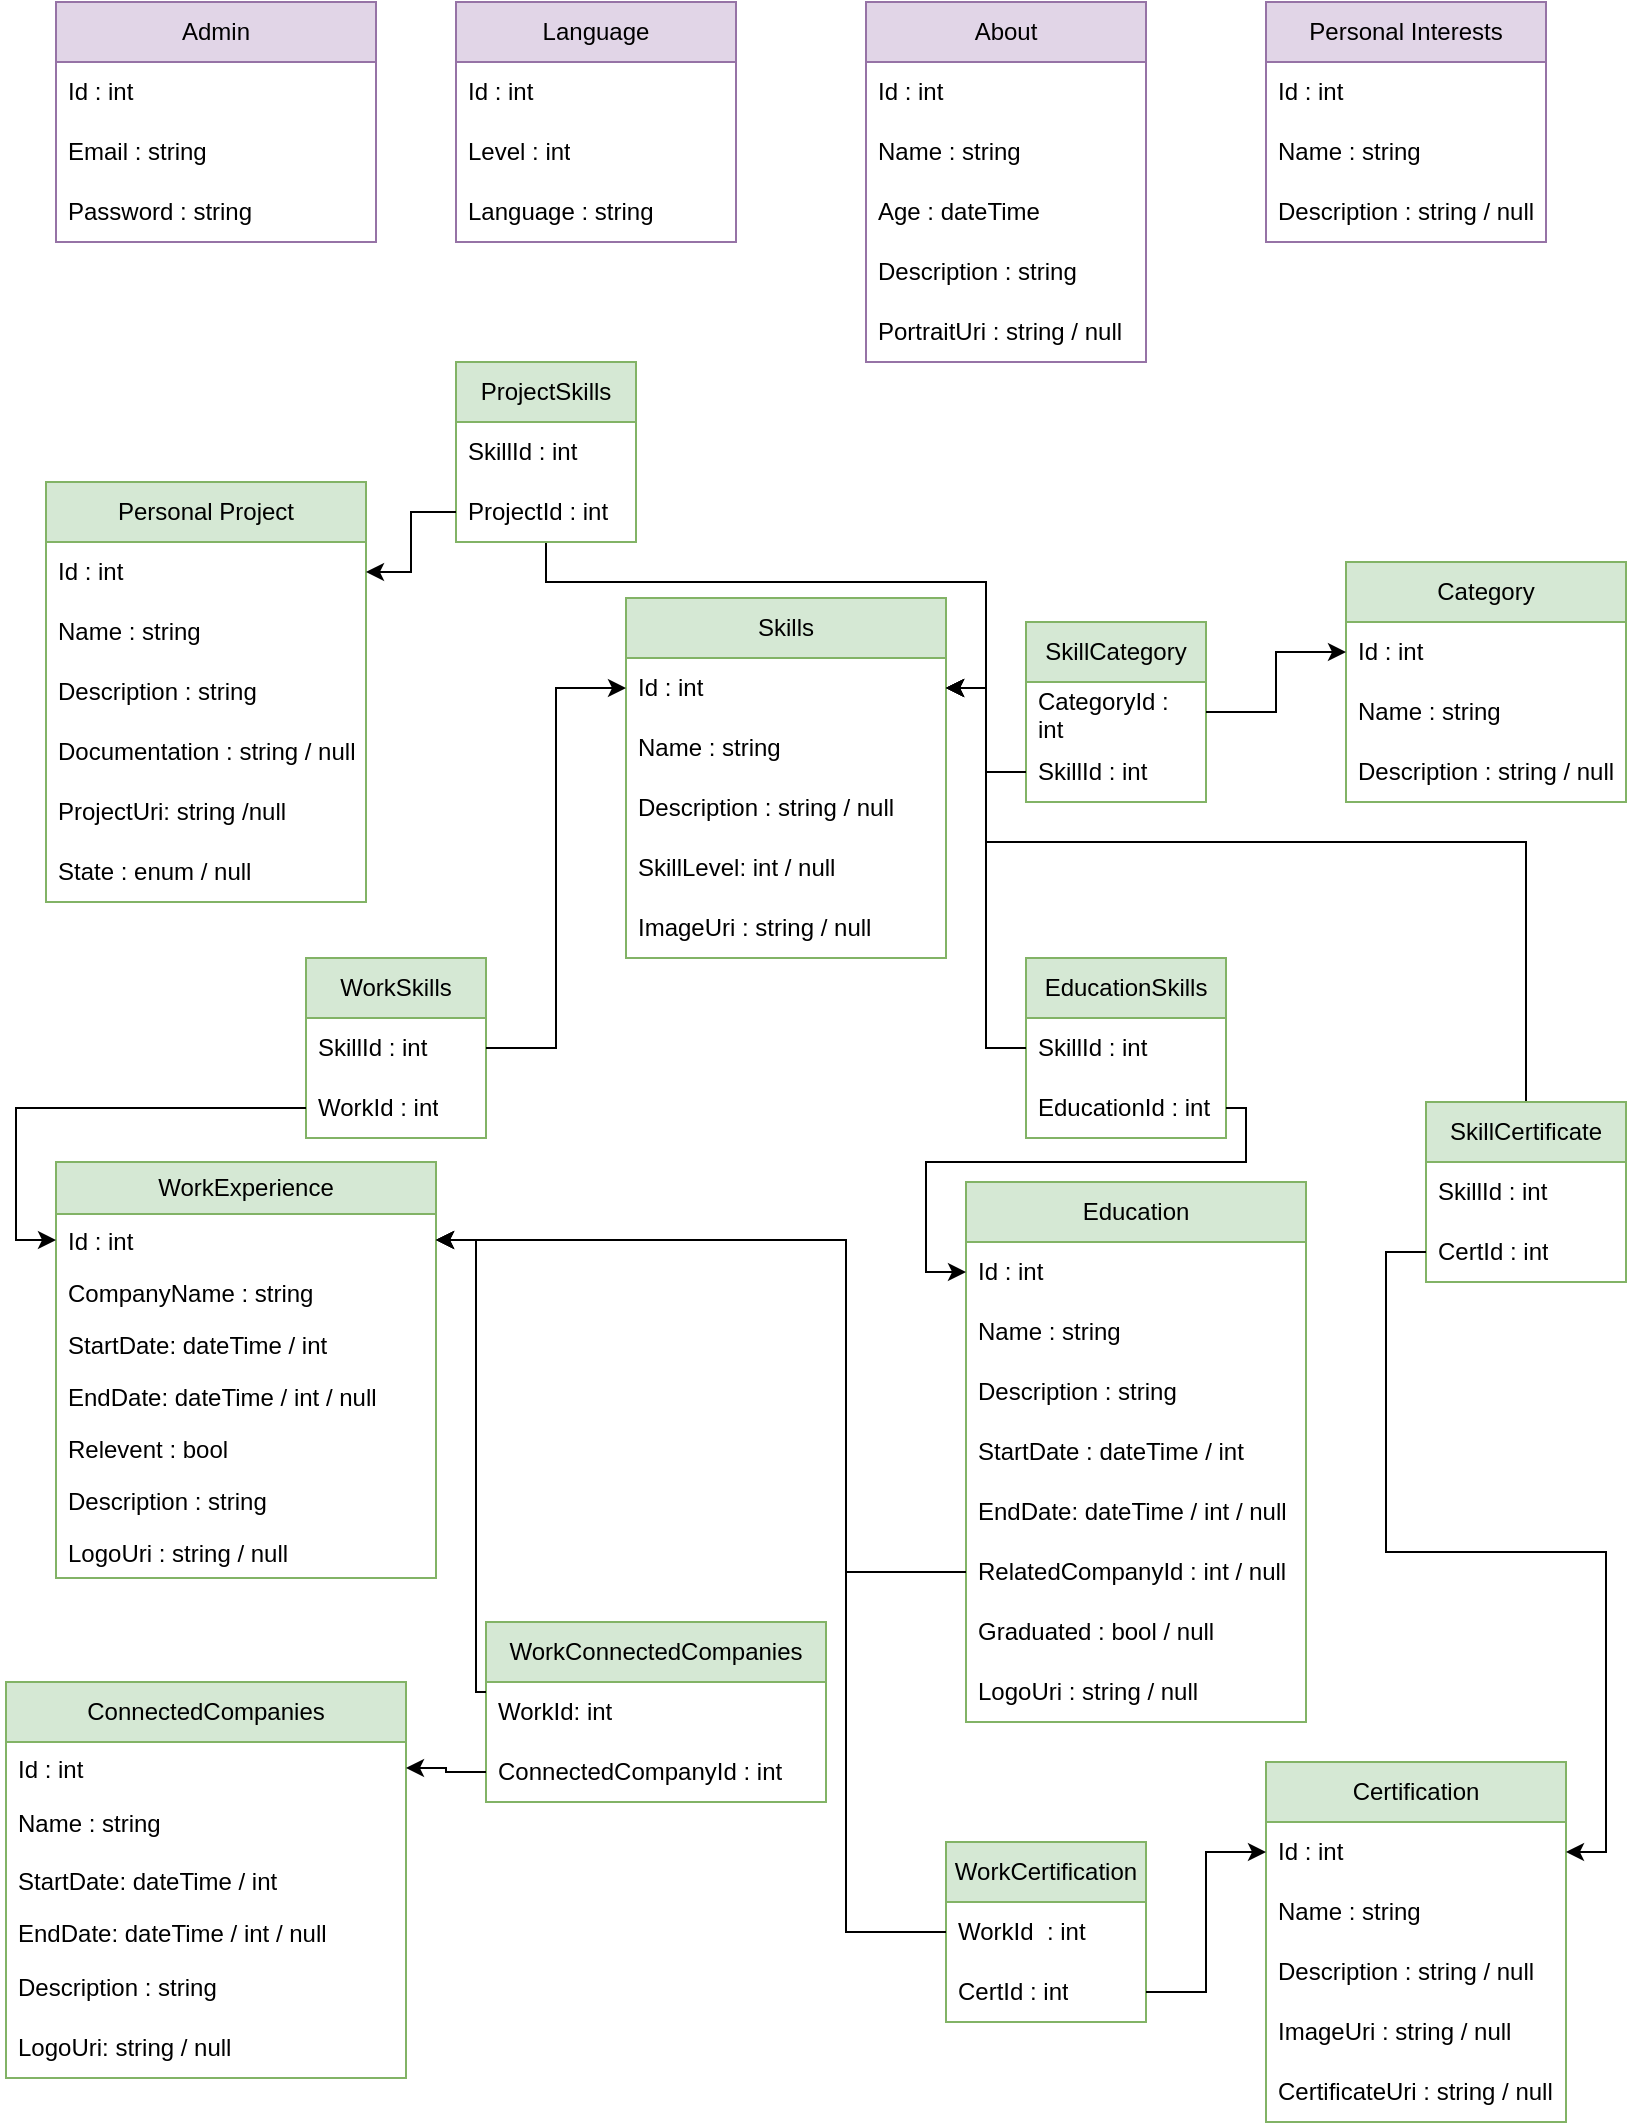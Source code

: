 <mxfile version="24.3.1" type="github">
  <diagram name="Page-1" id="9mkFSTUzznH25_XKm-JT">
    <mxGraphModel dx="2100" dy="1060" grid="1" gridSize="10" guides="1" tooltips="1" connect="1" arrows="1" fold="1" page="1" pageScale="1" pageWidth="850" pageHeight="1100" math="0" shadow="0">
      <root>
        <mxCell id="0" />
        <mxCell id="1" parent="0" />
        <mxCell id="yljysEGKnH6cfGcd8ltv-1" value="Admin" style="swimlane;fontStyle=0;childLayout=stackLayout;horizontal=1;startSize=30;horizontalStack=0;resizeParent=1;resizeParentMax=0;resizeLast=0;collapsible=1;marginBottom=0;whiteSpace=wrap;html=1;fillColor=#e1d5e7;strokeColor=#9673a6;" parent="1" vertex="1">
          <mxGeometry x="35" y="40" width="160" height="120" as="geometry" />
        </mxCell>
        <mxCell id="yljysEGKnH6cfGcd8ltv-2" value="Id : int" style="text;strokeColor=none;fillColor=none;align=left;verticalAlign=middle;spacingLeft=4;spacingRight=4;overflow=hidden;points=[[0,0.5],[1,0.5]];portConstraint=eastwest;rotatable=0;whiteSpace=wrap;html=1;" parent="yljysEGKnH6cfGcd8ltv-1" vertex="1">
          <mxGeometry y="30" width="160" height="30" as="geometry" />
        </mxCell>
        <mxCell id="yljysEGKnH6cfGcd8ltv-3" value="Email : string " style="text;strokeColor=none;fillColor=none;align=left;verticalAlign=middle;spacingLeft=4;spacingRight=4;overflow=hidden;points=[[0,0.5],[1,0.5]];portConstraint=eastwest;rotatable=0;whiteSpace=wrap;html=1;" parent="yljysEGKnH6cfGcd8ltv-1" vertex="1">
          <mxGeometry y="60" width="160" height="30" as="geometry" />
        </mxCell>
        <mxCell id="yljysEGKnH6cfGcd8ltv-4" value="Password : string" style="text;strokeColor=none;fillColor=none;align=left;verticalAlign=middle;spacingLeft=4;spacingRight=4;overflow=hidden;points=[[0,0.5],[1,0.5]];portConstraint=eastwest;rotatable=0;whiteSpace=wrap;html=1;" parent="yljysEGKnH6cfGcd8ltv-1" vertex="1">
          <mxGeometry y="90" width="160" height="30" as="geometry" />
        </mxCell>
        <mxCell id="yljysEGKnH6cfGcd8ltv-8" value="WorkExperience" style="swimlane;fontStyle=0;childLayout=stackLayout;horizontal=1;startSize=26;fillColor=#d5e8d4;horizontalStack=0;resizeParent=1;resizeParentMax=0;resizeLast=0;collapsible=1;marginBottom=0;whiteSpace=wrap;html=1;strokeColor=#82b366;" parent="1" vertex="1">
          <mxGeometry x="35" y="620" width="190" height="208" as="geometry" />
        </mxCell>
        <mxCell id="yljysEGKnH6cfGcd8ltv-9" value="Id : int" style="text;strokeColor=none;fillColor=none;align=left;verticalAlign=top;spacingLeft=4;spacingRight=4;overflow=hidden;rotatable=0;points=[[0,0.5],[1,0.5]];portConstraint=eastwest;whiteSpace=wrap;html=1;" parent="yljysEGKnH6cfGcd8ltv-8" vertex="1">
          <mxGeometry y="26" width="190" height="26" as="geometry" />
        </mxCell>
        <mxCell id="yljysEGKnH6cfGcd8ltv-10" value="CompanyName : string" style="text;strokeColor=none;fillColor=none;align=left;verticalAlign=top;spacingLeft=4;spacingRight=4;overflow=hidden;rotatable=0;points=[[0,0.5],[1,0.5]];portConstraint=eastwest;whiteSpace=wrap;html=1;" parent="yljysEGKnH6cfGcd8ltv-8" vertex="1">
          <mxGeometry y="52" width="190" height="26" as="geometry" />
        </mxCell>
        <mxCell id="yljysEGKnH6cfGcd8ltv-11" value="StartDate: dateTime / int" style="text;strokeColor=none;fillColor=none;align=left;verticalAlign=top;spacingLeft=4;spacingRight=4;overflow=hidden;rotatable=0;points=[[0,0.5],[1,0.5]];portConstraint=eastwest;whiteSpace=wrap;html=1;" parent="yljysEGKnH6cfGcd8ltv-8" vertex="1">
          <mxGeometry y="78" width="190" height="26" as="geometry" />
        </mxCell>
        <mxCell id="yljysEGKnH6cfGcd8ltv-12" value="EndDate: dateTime / int / null" style="text;strokeColor=none;fillColor=none;align=left;verticalAlign=top;spacingLeft=4;spacingRight=4;overflow=hidden;rotatable=0;points=[[0,0.5],[1,0.5]];portConstraint=eastwest;whiteSpace=wrap;html=1;" parent="yljysEGKnH6cfGcd8ltv-8" vertex="1">
          <mxGeometry y="104" width="190" height="26" as="geometry" />
        </mxCell>
        <mxCell id="yljysEGKnH6cfGcd8ltv-13" value="Relevent : bool" style="text;align=left;verticalAlign=top;spacingLeft=4;spacingRight=4;overflow=hidden;rotatable=0;points=[[0,0.5],[1,0.5]];portConstraint=eastwest;whiteSpace=wrap;html=1;" parent="yljysEGKnH6cfGcd8ltv-8" vertex="1">
          <mxGeometry y="130" width="190" height="26" as="geometry" />
        </mxCell>
        <mxCell id="yljysEGKnH6cfGcd8ltv-15" value="Description : string" style="text;strokeColor=none;fillColor=none;align=left;verticalAlign=top;spacingLeft=4;spacingRight=4;overflow=hidden;rotatable=0;points=[[0,0.5],[1,0.5]];portConstraint=eastwest;whiteSpace=wrap;html=1;" parent="yljysEGKnH6cfGcd8ltv-8" vertex="1">
          <mxGeometry y="156" width="190" height="26" as="geometry" />
        </mxCell>
        <mxCell id="yljysEGKnH6cfGcd8ltv-16" value="LogoUri : string / null" style="text;strokeColor=none;fillColor=none;align=left;verticalAlign=top;spacingLeft=4;spacingRight=4;overflow=hidden;rotatable=0;points=[[0,0.5],[1,0.5]];portConstraint=eastwest;whiteSpace=wrap;html=1;" parent="yljysEGKnH6cfGcd8ltv-8" vertex="1">
          <mxGeometry y="182" width="190" height="26" as="geometry" />
        </mxCell>
        <mxCell id="yljysEGKnH6cfGcd8ltv-17" value="ConnectedCompanies" style="swimlane;fontStyle=0;childLayout=stackLayout;horizontal=1;startSize=30;horizontalStack=0;resizeParent=1;resizeParentMax=0;resizeLast=0;collapsible=1;marginBottom=0;whiteSpace=wrap;html=1;fillColor=#d5e8d4;strokeColor=#82b366;" parent="1" vertex="1">
          <mxGeometry x="10" y="880" width="200" height="198" as="geometry" />
        </mxCell>
        <mxCell id="yljysEGKnH6cfGcd8ltv-18" value="Id : int" style="text;strokeColor=none;fillColor=none;align=left;verticalAlign=top;spacingLeft=4;spacingRight=4;overflow=hidden;rotatable=0;points=[[0,0.5],[1,0.5]];portConstraint=eastwest;whiteSpace=wrap;html=1;" parent="yljysEGKnH6cfGcd8ltv-17" vertex="1">
          <mxGeometry y="30" width="200" height="26" as="geometry" />
        </mxCell>
        <mxCell id="yljysEGKnH6cfGcd8ltv-19" value="Name : string" style="text;strokeColor=none;fillColor=none;align=left;verticalAlign=middle;spacingLeft=4;spacingRight=4;overflow=hidden;points=[[0,0.5],[1,0.5]];portConstraint=eastwest;rotatable=0;whiteSpace=wrap;html=1;" parent="yljysEGKnH6cfGcd8ltv-17" vertex="1">
          <mxGeometry y="56" width="200" height="30" as="geometry" />
        </mxCell>
        <mxCell id="yljysEGKnH6cfGcd8ltv-20" value="StartDate: dateTime / int" style="text;strokeColor=none;fillColor=none;align=left;verticalAlign=top;spacingLeft=4;spacingRight=4;overflow=hidden;rotatable=0;points=[[0,0.5],[1,0.5]];portConstraint=eastwest;whiteSpace=wrap;html=1;" parent="yljysEGKnH6cfGcd8ltv-17" vertex="1">
          <mxGeometry y="86" width="200" height="26" as="geometry" />
        </mxCell>
        <mxCell id="yljysEGKnH6cfGcd8ltv-21" value="EndDate: dateTime / int / null" style="text;strokeColor=none;fillColor=none;align=left;verticalAlign=top;spacingLeft=4;spacingRight=4;overflow=hidden;rotatable=0;points=[[0,0.5],[1,0.5]];portConstraint=eastwest;whiteSpace=wrap;html=1;" parent="yljysEGKnH6cfGcd8ltv-17" vertex="1">
          <mxGeometry y="112" width="200" height="26" as="geometry" />
        </mxCell>
        <mxCell id="yljysEGKnH6cfGcd8ltv-22" value="Description : string" style="text;strokeColor=none;fillColor=none;align=left;verticalAlign=middle;spacingLeft=4;spacingRight=4;overflow=hidden;points=[[0,0.5],[1,0.5]];portConstraint=eastwest;rotatable=0;whiteSpace=wrap;html=1;" parent="yljysEGKnH6cfGcd8ltv-17" vertex="1">
          <mxGeometry y="138" width="200" height="30" as="geometry" />
        </mxCell>
        <mxCell id="yljysEGKnH6cfGcd8ltv-23" value="LogoUri: string / null" style="text;strokeColor=none;fillColor=none;align=left;verticalAlign=middle;spacingLeft=4;spacingRight=4;overflow=hidden;points=[[0,0.5],[1,0.5]];portConstraint=eastwest;rotatable=0;whiteSpace=wrap;html=1;" parent="yljysEGKnH6cfGcd8ltv-17" vertex="1">
          <mxGeometry y="168" width="200" height="30" as="geometry" />
        </mxCell>
        <mxCell id="yljysEGKnH6cfGcd8ltv-27" value="Skills" style="swimlane;fontStyle=0;childLayout=stackLayout;horizontal=1;startSize=30;horizontalStack=0;resizeParent=1;resizeParentMax=0;resizeLast=0;collapsible=1;marginBottom=0;whiteSpace=wrap;html=1;fillColor=#d5e8d4;strokeColor=#82b366;" parent="1" vertex="1">
          <mxGeometry x="320" y="338" width="160" height="180" as="geometry" />
        </mxCell>
        <mxCell id="yljysEGKnH6cfGcd8ltv-28" value="Id : int" style="text;strokeColor=none;fillColor=none;align=left;verticalAlign=middle;spacingLeft=4;spacingRight=4;overflow=hidden;points=[[0,0.5],[1,0.5]];portConstraint=eastwest;rotatable=0;whiteSpace=wrap;html=1;" parent="yljysEGKnH6cfGcd8ltv-27" vertex="1">
          <mxGeometry y="30" width="160" height="30" as="geometry" />
        </mxCell>
        <mxCell id="yljysEGKnH6cfGcd8ltv-29" value="Name : string" style="text;strokeColor=none;fillColor=none;align=left;verticalAlign=middle;spacingLeft=4;spacingRight=4;overflow=hidden;points=[[0,0.5],[1,0.5]];portConstraint=eastwest;rotatable=0;whiteSpace=wrap;html=1;" parent="yljysEGKnH6cfGcd8ltv-27" vertex="1">
          <mxGeometry y="60" width="160" height="30" as="geometry" />
        </mxCell>
        <mxCell id="yljysEGKnH6cfGcd8ltv-30" value="Description : string / null" style="text;strokeColor=none;fillColor=none;align=left;verticalAlign=middle;spacingLeft=4;spacingRight=4;overflow=hidden;points=[[0,0.5],[1,0.5]];portConstraint=eastwest;rotatable=0;whiteSpace=wrap;html=1;" parent="yljysEGKnH6cfGcd8ltv-27" vertex="1">
          <mxGeometry y="90" width="160" height="30" as="geometry" />
        </mxCell>
        <mxCell id="yljysEGKnH6cfGcd8ltv-31" value="SkillLevel: int / null" style="text;strokeColor=none;fillColor=none;align=left;verticalAlign=middle;spacingLeft=4;spacingRight=4;overflow=hidden;points=[[0,0.5],[1,0.5]];portConstraint=eastwest;rotatable=0;whiteSpace=wrap;html=1;" parent="yljysEGKnH6cfGcd8ltv-27" vertex="1">
          <mxGeometry y="120" width="160" height="30" as="geometry" />
        </mxCell>
        <mxCell id="yljysEGKnH6cfGcd8ltv-34" value="ImageUri : string / null" style="text;align=left;verticalAlign=middle;spacingLeft=4;spacingRight=4;overflow=hidden;points=[[0,0.5],[1,0.5]];portConstraint=eastwest;rotatable=0;whiteSpace=wrap;html=1;" parent="yljysEGKnH6cfGcd8ltv-27" vertex="1">
          <mxGeometry y="150" width="160" height="30" as="geometry" />
        </mxCell>
        <mxCell id="yljysEGKnH6cfGcd8ltv-44" value="Education" style="swimlane;fontStyle=0;childLayout=stackLayout;horizontal=1;startSize=30;horizontalStack=0;resizeParent=1;resizeParentMax=0;resizeLast=0;collapsible=1;marginBottom=0;whiteSpace=wrap;html=1;fillColor=#d5e8d4;strokeColor=#82b366;" parent="1" vertex="1">
          <mxGeometry x="490" y="630" width="170" height="270" as="geometry" />
        </mxCell>
        <mxCell id="yljysEGKnH6cfGcd8ltv-45" value="Id : int" style="text;strokeColor=none;fillColor=none;align=left;verticalAlign=middle;spacingLeft=4;spacingRight=4;overflow=hidden;points=[[0,0.5],[1,0.5]];portConstraint=eastwest;rotatable=0;whiteSpace=wrap;html=1;" parent="yljysEGKnH6cfGcd8ltv-44" vertex="1">
          <mxGeometry y="30" width="170" height="30" as="geometry" />
        </mxCell>
        <mxCell id="yljysEGKnH6cfGcd8ltv-46" value="Name : string" style="text;strokeColor=none;fillColor=none;align=left;verticalAlign=middle;spacingLeft=4;spacingRight=4;overflow=hidden;points=[[0,0.5],[1,0.5]];portConstraint=eastwest;rotatable=0;whiteSpace=wrap;html=1;" parent="yljysEGKnH6cfGcd8ltv-44" vertex="1">
          <mxGeometry y="60" width="170" height="30" as="geometry" />
        </mxCell>
        <mxCell id="yljysEGKnH6cfGcd8ltv-47" value="Description : string" style="text;strokeColor=none;fillColor=none;align=left;verticalAlign=middle;spacingLeft=4;spacingRight=4;overflow=hidden;points=[[0,0.5],[1,0.5]];portConstraint=eastwest;rotatable=0;whiteSpace=wrap;html=1;" parent="yljysEGKnH6cfGcd8ltv-44" vertex="1">
          <mxGeometry y="90" width="170" height="30" as="geometry" />
        </mxCell>
        <mxCell id="yljysEGKnH6cfGcd8ltv-48" value="StartDate : dateTime / int" style="text;strokeColor=none;fillColor=none;align=left;verticalAlign=middle;spacingLeft=4;spacingRight=4;overflow=hidden;points=[[0,0.5],[1,0.5]];portConstraint=eastwest;rotatable=0;whiteSpace=wrap;html=1;" parent="yljysEGKnH6cfGcd8ltv-44" vertex="1">
          <mxGeometry y="120" width="170" height="30" as="geometry" />
        </mxCell>
        <mxCell id="yljysEGKnH6cfGcd8ltv-49" value="EndDate: dateTime / int / null" style="text;strokeColor=none;fillColor=none;align=left;verticalAlign=middle;spacingLeft=4;spacingRight=4;overflow=hidden;points=[[0,0.5],[1,0.5]];portConstraint=eastwest;rotatable=0;whiteSpace=wrap;html=1;" parent="yljysEGKnH6cfGcd8ltv-44" vertex="1">
          <mxGeometry y="150" width="170" height="30" as="geometry" />
        </mxCell>
        <mxCell id="yljysEGKnH6cfGcd8ltv-50" value="RelatedCompanyId : int / null" style="text;strokeColor=none;fillColor=none;align=left;verticalAlign=middle;spacingLeft=4;spacingRight=4;overflow=hidden;points=[[0,0.5],[1,0.5]];portConstraint=eastwest;rotatable=0;whiteSpace=wrap;html=1;" parent="yljysEGKnH6cfGcd8ltv-44" vertex="1">
          <mxGeometry y="180" width="170" height="30" as="geometry" />
        </mxCell>
        <mxCell id="yljysEGKnH6cfGcd8ltv-51" value="Graduated : bool / null" style="text;align=left;verticalAlign=middle;spacingLeft=4;spacingRight=4;overflow=hidden;points=[[0,0.5],[1,0.5]];portConstraint=eastwest;rotatable=0;whiteSpace=wrap;html=1;" parent="yljysEGKnH6cfGcd8ltv-44" vertex="1">
          <mxGeometry y="210" width="170" height="30" as="geometry" />
        </mxCell>
        <mxCell id="yljysEGKnH6cfGcd8ltv-52" value="LogoUri : string / null" style="text;strokeColor=none;fillColor=none;align=left;verticalAlign=middle;spacingLeft=4;spacingRight=4;overflow=hidden;points=[[0,0.5],[1,0.5]];portConstraint=eastwest;rotatable=0;whiteSpace=wrap;html=1;" parent="yljysEGKnH6cfGcd8ltv-44" vertex="1">
          <mxGeometry y="240" width="170" height="30" as="geometry" />
        </mxCell>
        <mxCell id="yljysEGKnH6cfGcd8ltv-54" style="edgeStyle=orthogonalEdgeStyle;rounded=0;orthogonalLoop=1;jettySize=auto;html=1;entryX=1;entryY=0.5;entryDx=0;entryDy=0;" parent="1" source="yljysEGKnH6cfGcd8ltv-50" target="yljysEGKnH6cfGcd8ltv-9" edge="1">
          <mxGeometry relative="1" as="geometry">
            <Array as="points">
              <mxPoint x="430" y="825" />
              <mxPoint x="430" y="659" />
            </Array>
          </mxGeometry>
        </mxCell>
        <mxCell id="yljysEGKnH6cfGcd8ltv-55" value="About" style="swimlane;fontStyle=0;childLayout=stackLayout;horizontal=1;startSize=30;horizontalStack=0;resizeParent=1;resizeParentMax=0;resizeLast=0;collapsible=1;marginBottom=0;whiteSpace=wrap;html=1;fillColor=#e1d5e7;strokeColor=#9673a6;" parent="1" vertex="1">
          <mxGeometry x="440" y="40" width="140" height="180" as="geometry" />
        </mxCell>
        <mxCell id="yljysEGKnH6cfGcd8ltv-56" value="Id : int" style="text;strokeColor=none;fillColor=none;align=left;verticalAlign=middle;spacingLeft=4;spacingRight=4;overflow=hidden;points=[[0,0.5],[1,0.5]];portConstraint=eastwest;rotatable=0;whiteSpace=wrap;html=1;" parent="yljysEGKnH6cfGcd8ltv-55" vertex="1">
          <mxGeometry y="30" width="140" height="30" as="geometry" />
        </mxCell>
        <mxCell id="yljysEGKnH6cfGcd8ltv-57" value="Name : string" style="text;strokeColor=none;fillColor=none;align=left;verticalAlign=middle;spacingLeft=4;spacingRight=4;overflow=hidden;points=[[0,0.5],[1,0.5]];portConstraint=eastwest;rotatable=0;whiteSpace=wrap;html=1;" parent="yljysEGKnH6cfGcd8ltv-55" vertex="1">
          <mxGeometry y="60" width="140" height="30" as="geometry" />
        </mxCell>
        <mxCell id="yljysEGKnH6cfGcd8ltv-58" value="Age : dateTime" style="text;strokeColor=none;fillColor=none;align=left;verticalAlign=middle;spacingLeft=4;spacingRight=4;overflow=hidden;points=[[0,0.5],[1,0.5]];portConstraint=eastwest;rotatable=0;whiteSpace=wrap;html=1;" parent="yljysEGKnH6cfGcd8ltv-55" vertex="1">
          <mxGeometry y="90" width="140" height="30" as="geometry" />
        </mxCell>
        <mxCell id="yljysEGKnH6cfGcd8ltv-59" value="Description : string" style="text;strokeColor=none;fillColor=none;align=left;verticalAlign=middle;spacingLeft=4;spacingRight=4;overflow=hidden;points=[[0,0.5],[1,0.5]];portConstraint=eastwest;rotatable=0;whiteSpace=wrap;html=1;" parent="yljysEGKnH6cfGcd8ltv-55" vertex="1">
          <mxGeometry y="120" width="140" height="30" as="geometry" />
        </mxCell>
        <mxCell id="yljysEGKnH6cfGcd8ltv-60" value="PortraitUri : string / null" style="text;strokeColor=none;fillColor=none;align=left;verticalAlign=middle;spacingLeft=4;spacingRight=4;overflow=hidden;points=[[0,0.5],[1,0.5]];portConstraint=eastwest;rotatable=0;whiteSpace=wrap;html=1;" parent="yljysEGKnH6cfGcd8ltv-55" vertex="1">
          <mxGeometry y="150" width="140" height="30" as="geometry" />
        </mxCell>
        <mxCell id="yljysEGKnH6cfGcd8ltv-67" value="Language" style="swimlane;fontStyle=0;childLayout=stackLayout;horizontal=1;startSize=30;horizontalStack=0;resizeParent=1;resizeParentMax=0;resizeLast=0;collapsible=1;marginBottom=0;whiteSpace=wrap;html=1;fillColor=#e1d5e7;strokeColor=#9673a6;" parent="1" vertex="1">
          <mxGeometry x="235" y="40" width="140" height="120" as="geometry" />
        </mxCell>
        <mxCell id="yljysEGKnH6cfGcd8ltv-68" value="Id : int" style="text;strokeColor=none;fillColor=none;align=left;verticalAlign=middle;spacingLeft=4;spacingRight=4;overflow=hidden;points=[[0,0.5],[1,0.5]];portConstraint=eastwest;rotatable=0;whiteSpace=wrap;html=1;" parent="yljysEGKnH6cfGcd8ltv-67" vertex="1">
          <mxGeometry y="30" width="140" height="30" as="geometry" />
        </mxCell>
        <mxCell id="yljysEGKnH6cfGcd8ltv-70" value="Level : int" style="text;strokeColor=none;fillColor=none;align=left;verticalAlign=middle;spacingLeft=4;spacingRight=4;overflow=hidden;points=[[0,0.5],[1,0.5]];portConstraint=eastwest;rotatable=0;whiteSpace=wrap;html=1;" parent="yljysEGKnH6cfGcd8ltv-67" vertex="1">
          <mxGeometry y="60" width="140" height="30" as="geometry" />
        </mxCell>
        <mxCell id="yljysEGKnH6cfGcd8ltv-69" value="Language : string " style="text;strokeColor=none;fillColor=none;align=left;verticalAlign=middle;spacingLeft=4;spacingRight=4;overflow=hidden;points=[[0,0.5],[1,0.5]];portConstraint=eastwest;rotatable=0;whiteSpace=wrap;html=1;" parent="yljysEGKnH6cfGcd8ltv-67" vertex="1">
          <mxGeometry y="90" width="140" height="30" as="geometry" />
        </mxCell>
        <mxCell id="yljysEGKnH6cfGcd8ltv-71" value="Personal Interests" style="swimlane;fontStyle=0;childLayout=stackLayout;horizontal=1;startSize=30;horizontalStack=0;resizeParent=1;resizeParentMax=0;resizeLast=0;collapsible=1;marginBottom=0;whiteSpace=wrap;html=1;fillColor=#e1d5e7;strokeColor=#9673a6;" parent="1" vertex="1">
          <mxGeometry x="640" y="40" width="140" height="120" as="geometry" />
        </mxCell>
        <mxCell id="yljysEGKnH6cfGcd8ltv-72" value="Id : int" style="text;strokeColor=none;fillColor=none;align=left;verticalAlign=middle;spacingLeft=4;spacingRight=4;overflow=hidden;points=[[0,0.5],[1,0.5]];portConstraint=eastwest;rotatable=0;whiteSpace=wrap;html=1;" parent="yljysEGKnH6cfGcd8ltv-71" vertex="1">
          <mxGeometry y="30" width="140" height="30" as="geometry" />
        </mxCell>
        <mxCell id="yljysEGKnH6cfGcd8ltv-73" value="Name : string" style="text;strokeColor=none;fillColor=none;align=left;verticalAlign=middle;spacingLeft=4;spacingRight=4;overflow=hidden;points=[[0,0.5],[1,0.5]];portConstraint=eastwest;rotatable=0;whiteSpace=wrap;html=1;" parent="yljysEGKnH6cfGcd8ltv-71" vertex="1">
          <mxGeometry y="60" width="140" height="30" as="geometry" />
        </mxCell>
        <mxCell id="yljysEGKnH6cfGcd8ltv-74" value="Description : string / null" style="text;strokeColor=none;fillColor=none;align=left;verticalAlign=middle;spacingLeft=4;spacingRight=4;overflow=hidden;points=[[0,0.5],[1,0.5]];portConstraint=eastwest;rotatable=0;whiteSpace=wrap;html=1;" parent="yljysEGKnH6cfGcd8ltv-71" vertex="1">
          <mxGeometry y="90" width="140" height="30" as="geometry" />
        </mxCell>
        <mxCell id="yljysEGKnH6cfGcd8ltv-75" value="Personal Project" style="swimlane;fontStyle=0;childLayout=stackLayout;horizontal=1;startSize=30;horizontalStack=0;resizeParent=1;resizeParentMax=0;resizeLast=0;collapsible=1;marginBottom=0;whiteSpace=wrap;html=1;fillColor=#d5e8d4;strokeColor=#82b366;shadow=0;" parent="1" vertex="1">
          <mxGeometry x="30" y="280" width="160" height="210" as="geometry" />
        </mxCell>
        <mxCell id="yljysEGKnH6cfGcd8ltv-76" value="Id : int" style="text;strokeColor=none;fillColor=none;align=left;verticalAlign=middle;spacingLeft=4;spacingRight=4;overflow=hidden;points=[[0,0.5],[1,0.5]];portConstraint=eastwest;rotatable=0;whiteSpace=wrap;html=1;" parent="yljysEGKnH6cfGcd8ltv-75" vertex="1">
          <mxGeometry y="30" width="160" height="30" as="geometry" />
        </mxCell>
        <mxCell id="yljysEGKnH6cfGcd8ltv-77" value="Name : string&lt;span style=&quot;white-space: pre;&quot;&gt;&#x9;&lt;/span&gt;" style="text;strokeColor=none;fillColor=none;align=left;verticalAlign=middle;spacingLeft=4;spacingRight=4;overflow=hidden;points=[[0,0.5],[1,0.5]];portConstraint=eastwest;rotatable=0;whiteSpace=wrap;html=1;" parent="yljysEGKnH6cfGcd8ltv-75" vertex="1">
          <mxGeometry y="60" width="160" height="30" as="geometry" />
        </mxCell>
        <mxCell id="yljysEGKnH6cfGcd8ltv-78" value="Description : string" style="text;strokeColor=none;fillColor=none;align=left;verticalAlign=middle;spacingLeft=4;spacingRight=4;overflow=hidden;points=[[0,0.5],[1,0.5]];portConstraint=eastwest;rotatable=0;whiteSpace=wrap;html=1;" parent="yljysEGKnH6cfGcd8ltv-75" vertex="1">
          <mxGeometry y="90" width="160" height="30" as="geometry" />
        </mxCell>
        <mxCell id="yljysEGKnH6cfGcd8ltv-79" value="Documentation : string / null" style="text;align=left;verticalAlign=middle;spacingLeft=4;spacingRight=4;overflow=hidden;points=[[0,0.5],[1,0.5]];portConstraint=eastwest;rotatable=0;whiteSpace=wrap;html=1;" parent="yljysEGKnH6cfGcd8ltv-75" vertex="1">
          <mxGeometry y="120" width="160" height="30" as="geometry" />
        </mxCell>
        <mxCell id="yljysEGKnH6cfGcd8ltv-80" value="ProjectUri: string /null" style="text;strokeColor=none;fillColor=none;align=left;verticalAlign=middle;spacingLeft=4;spacingRight=4;overflow=hidden;points=[[0,0.5],[1,0.5]];portConstraint=eastwest;rotatable=0;whiteSpace=wrap;html=1;" parent="yljysEGKnH6cfGcd8ltv-75" vertex="1">
          <mxGeometry y="150" width="160" height="30" as="geometry" />
        </mxCell>
        <mxCell id="yljysEGKnH6cfGcd8ltv-81" value="State : enum / null" style="text;align=left;verticalAlign=middle;spacingLeft=4;spacingRight=4;overflow=hidden;points=[[0,0.5],[1,0.5]];portConstraint=eastwest;rotatable=0;whiteSpace=wrap;html=1;" parent="yljysEGKnH6cfGcd8ltv-75" vertex="1">
          <mxGeometry y="180" width="160" height="30" as="geometry" />
        </mxCell>
        <mxCell id="yljysEGKnH6cfGcd8ltv-103" style="edgeStyle=orthogonalEdgeStyle;rounded=0;orthogonalLoop=1;jettySize=auto;html=1;entryX=1;entryY=0.5;entryDx=0;entryDy=0;" parent="1" source="yljysEGKnH6cfGcd8ltv-99" target="yljysEGKnH6cfGcd8ltv-28" edge="1">
          <mxGeometry relative="1" as="geometry">
            <Array as="points">
              <mxPoint x="280" y="330" />
              <mxPoint x="500" y="330" />
              <mxPoint x="500" y="383" />
            </Array>
          </mxGeometry>
        </mxCell>
        <mxCell id="yljysEGKnH6cfGcd8ltv-99" value="ProjectSkills" style="swimlane;fontStyle=0;childLayout=stackLayout;horizontal=1;startSize=30;horizontalStack=0;resizeParent=1;resizeParentMax=0;resizeLast=0;collapsible=1;marginBottom=0;whiteSpace=wrap;html=1;fillColor=#d5e8d4;strokeColor=#82b366;" parent="1" vertex="1">
          <mxGeometry x="235" y="220" width="90" height="90" as="geometry" />
        </mxCell>
        <mxCell id="yljysEGKnH6cfGcd8ltv-100" value="SkillId : int" style="text;strokeColor=none;fillColor=none;align=left;verticalAlign=middle;spacingLeft=4;spacingRight=4;overflow=hidden;points=[[0,0.5],[1,0.5]];portConstraint=eastwest;rotatable=0;whiteSpace=wrap;html=1;" parent="yljysEGKnH6cfGcd8ltv-99" vertex="1">
          <mxGeometry y="30" width="90" height="30" as="geometry" />
        </mxCell>
        <mxCell id="yljysEGKnH6cfGcd8ltv-101" value="ProjectId : int" style="text;strokeColor=none;fillColor=none;align=left;verticalAlign=middle;spacingLeft=4;spacingRight=4;overflow=hidden;points=[[0,0.5],[1,0.5]];portConstraint=eastwest;rotatable=0;whiteSpace=wrap;html=1;" parent="yljysEGKnH6cfGcd8ltv-99" vertex="1">
          <mxGeometry y="60" width="90" height="30" as="geometry" />
        </mxCell>
        <mxCell id="yljysEGKnH6cfGcd8ltv-104" style="edgeStyle=orthogonalEdgeStyle;rounded=0;orthogonalLoop=1;jettySize=auto;html=1;entryX=1;entryY=0.5;entryDx=0;entryDy=0;" parent="1" source="yljysEGKnH6cfGcd8ltv-101" target="yljysEGKnH6cfGcd8ltv-76" edge="1">
          <mxGeometry relative="1" as="geometry" />
        </mxCell>
        <mxCell id="yljysEGKnH6cfGcd8ltv-105" value="EducationSkills" style="swimlane;fontStyle=0;childLayout=stackLayout;horizontal=1;startSize=30;horizontalStack=0;resizeParent=1;resizeParentMax=0;resizeLast=0;collapsible=1;marginBottom=0;whiteSpace=wrap;html=1;fillColor=#d5e8d4;strokeColor=#82b366;" parent="1" vertex="1">
          <mxGeometry x="520" y="518" width="100" height="90" as="geometry" />
        </mxCell>
        <mxCell id="yljysEGKnH6cfGcd8ltv-106" value="SkillId : int" style="text;strokeColor=none;fillColor=none;align=left;verticalAlign=middle;spacingLeft=4;spacingRight=4;overflow=hidden;points=[[0,0.5],[1,0.5]];portConstraint=eastwest;rotatable=0;whiteSpace=wrap;html=1;" parent="yljysEGKnH6cfGcd8ltv-105" vertex="1">
          <mxGeometry y="30" width="100" height="30" as="geometry" />
        </mxCell>
        <mxCell id="yljysEGKnH6cfGcd8ltv-107" value="EducationId : int" style="text;strokeColor=none;fillColor=none;align=left;verticalAlign=middle;spacingLeft=4;spacingRight=4;overflow=hidden;points=[[0,0.5],[1,0.5]];portConstraint=eastwest;rotatable=0;whiteSpace=wrap;html=1;" parent="yljysEGKnH6cfGcd8ltv-105" vertex="1">
          <mxGeometry y="60" width="100" height="30" as="geometry" />
        </mxCell>
        <mxCell id="yljysEGKnH6cfGcd8ltv-108" style="edgeStyle=orthogonalEdgeStyle;rounded=0;orthogonalLoop=1;jettySize=auto;html=1;entryX=1;entryY=0.5;entryDx=0;entryDy=0;" parent="1" source="yljysEGKnH6cfGcd8ltv-106" target="yljysEGKnH6cfGcd8ltv-28" edge="1">
          <mxGeometry relative="1" as="geometry" />
        </mxCell>
        <mxCell id="yljysEGKnH6cfGcd8ltv-109" style="edgeStyle=orthogonalEdgeStyle;rounded=0;orthogonalLoop=1;jettySize=auto;html=1;entryX=0;entryY=0.5;entryDx=0;entryDy=0;" parent="1" source="yljysEGKnH6cfGcd8ltv-107" target="yljysEGKnH6cfGcd8ltv-45" edge="1">
          <mxGeometry relative="1" as="geometry">
            <Array as="points">
              <mxPoint x="630" y="593" />
              <mxPoint x="630" y="620" />
              <mxPoint x="470" y="620" />
              <mxPoint x="470" y="675" />
            </Array>
          </mxGeometry>
        </mxCell>
        <mxCell id="yljysEGKnH6cfGcd8ltv-113" value="WorkSkills" style="swimlane;fontStyle=0;childLayout=stackLayout;horizontal=1;startSize=30;horizontalStack=0;resizeParent=1;resizeParentMax=0;resizeLast=0;collapsible=1;marginBottom=0;whiteSpace=wrap;html=1;fillColor=#d5e8d4;strokeColor=#82b366;" parent="1" vertex="1">
          <mxGeometry x="160" y="518" width="90" height="90" as="geometry" />
        </mxCell>
        <mxCell id="yljysEGKnH6cfGcd8ltv-114" value="SkillId : int" style="text;strokeColor=none;fillColor=none;align=left;verticalAlign=middle;spacingLeft=4;spacingRight=4;overflow=hidden;points=[[0,0.5],[1,0.5]];portConstraint=eastwest;rotatable=0;whiteSpace=wrap;html=1;" parent="yljysEGKnH6cfGcd8ltv-113" vertex="1">
          <mxGeometry y="30" width="90" height="30" as="geometry" />
        </mxCell>
        <mxCell id="yljysEGKnH6cfGcd8ltv-115" value="WorkId : int" style="text;strokeColor=none;fillColor=none;align=left;verticalAlign=middle;spacingLeft=4;spacingRight=4;overflow=hidden;points=[[0,0.5],[1,0.5]];portConstraint=eastwest;rotatable=0;whiteSpace=wrap;html=1;" parent="yljysEGKnH6cfGcd8ltv-113" vertex="1">
          <mxGeometry y="60" width="90" height="30" as="geometry" />
        </mxCell>
        <mxCell id="yljysEGKnH6cfGcd8ltv-117" style="edgeStyle=orthogonalEdgeStyle;rounded=0;orthogonalLoop=1;jettySize=auto;html=1;entryX=0;entryY=0.5;entryDx=0;entryDy=0;" parent="1" source="yljysEGKnH6cfGcd8ltv-115" target="yljysEGKnH6cfGcd8ltv-9" edge="1">
          <mxGeometry relative="1" as="geometry" />
        </mxCell>
        <mxCell id="yljysEGKnH6cfGcd8ltv-119" value="WorkConnectedCompanies" style="swimlane;fontStyle=0;childLayout=stackLayout;horizontal=1;startSize=30;horizontalStack=0;resizeParent=1;resizeParentMax=0;resizeLast=0;collapsible=1;marginBottom=0;whiteSpace=wrap;html=1;fillColor=#d5e8d4;strokeColor=#82b366;" parent="1" vertex="1">
          <mxGeometry x="250" y="850" width="170" height="90" as="geometry" />
        </mxCell>
        <mxCell id="yljysEGKnH6cfGcd8ltv-120" value="WorkId: int" style="text;strokeColor=none;fillColor=none;align=left;verticalAlign=middle;spacingLeft=4;spacingRight=4;overflow=hidden;points=[[0,0.5],[1,0.5]];portConstraint=eastwest;rotatable=0;whiteSpace=wrap;html=1;" parent="yljysEGKnH6cfGcd8ltv-119" vertex="1">
          <mxGeometry y="30" width="170" height="30" as="geometry" />
        </mxCell>
        <mxCell id="yljysEGKnH6cfGcd8ltv-121" value="ConnectedCompanyId : int" style="text;strokeColor=none;fillColor=none;align=left;verticalAlign=middle;spacingLeft=4;spacingRight=4;overflow=hidden;points=[[0,0.5],[1,0.5]];portConstraint=eastwest;rotatable=0;whiteSpace=wrap;html=1;" parent="yljysEGKnH6cfGcd8ltv-119" vertex="1">
          <mxGeometry y="60" width="170" height="30" as="geometry" />
        </mxCell>
        <mxCell id="yljysEGKnH6cfGcd8ltv-122" style="edgeStyle=orthogonalEdgeStyle;rounded=0;orthogonalLoop=1;jettySize=auto;html=1;entryX=0;entryY=0.5;entryDx=0;entryDy=0;" parent="1" source="yljysEGKnH6cfGcd8ltv-114" target="yljysEGKnH6cfGcd8ltv-28" edge="1">
          <mxGeometry relative="1" as="geometry" />
        </mxCell>
        <mxCell id="yljysEGKnH6cfGcd8ltv-123" style="edgeStyle=orthogonalEdgeStyle;rounded=0;orthogonalLoop=1;jettySize=auto;html=1;entryX=1;entryY=0.5;entryDx=0;entryDy=0;" parent="1" source="yljysEGKnH6cfGcd8ltv-121" target="yljysEGKnH6cfGcd8ltv-18" edge="1">
          <mxGeometry relative="1" as="geometry" />
        </mxCell>
        <mxCell id="yljysEGKnH6cfGcd8ltv-125" style="edgeStyle=orthogonalEdgeStyle;rounded=0;orthogonalLoop=1;jettySize=auto;html=1;entryX=1;entryY=0.5;entryDx=0;entryDy=0;" parent="1" source="yljysEGKnH6cfGcd8ltv-120" target="yljysEGKnH6cfGcd8ltv-9" edge="1">
          <mxGeometry relative="1" as="geometry">
            <Array as="points">
              <mxPoint x="245" y="885" />
              <mxPoint x="245" y="659" />
            </Array>
          </mxGeometry>
        </mxCell>
        <mxCell id="yljysEGKnH6cfGcd8ltv-127" value="Category" style="swimlane;fontStyle=0;childLayout=stackLayout;horizontal=1;startSize=30;horizontalStack=0;resizeParent=1;resizeParentMax=0;resizeLast=0;collapsible=1;marginBottom=0;whiteSpace=wrap;html=1;fillColor=#d5e8d4;strokeColor=#82b366;" parent="1" vertex="1">
          <mxGeometry x="680" y="320" width="140" height="120" as="geometry" />
        </mxCell>
        <mxCell id="yljysEGKnH6cfGcd8ltv-130" value="Id : int" style="text;strokeColor=none;fillColor=none;align=left;verticalAlign=middle;spacingLeft=4;spacingRight=4;overflow=hidden;points=[[0,0.5],[1,0.5]];portConstraint=eastwest;rotatable=0;whiteSpace=wrap;html=1;" parent="yljysEGKnH6cfGcd8ltv-127" vertex="1">
          <mxGeometry y="30" width="140" height="30" as="geometry" />
        </mxCell>
        <mxCell id="yljysEGKnH6cfGcd8ltv-128" value="Name : string" style="text;strokeColor=none;fillColor=none;align=left;verticalAlign=middle;spacingLeft=4;spacingRight=4;overflow=hidden;points=[[0,0.5],[1,0.5]];portConstraint=eastwest;rotatable=0;whiteSpace=wrap;html=1;" parent="yljysEGKnH6cfGcd8ltv-127" vertex="1">
          <mxGeometry y="60" width="140" height="30" as="geometry" />
        </mxCell>
        <mxCell id="yljysEGKnH6cfGcd8ltv-129" value="Description : string / null" style="text;strokeColor=none;fillColor=none;align=left;verticalAlign=middle;spacingLeft=4;spacingRight=4;overflow=hidden;points=[[0,0.5],[1,0.5]];portConstraint=eastwest;rotatable=0;whiteSpace=wrap;html=1;" parent="yljysEGKnH6cfGcd8ltv-127" vertex="1">
          <mxGeometry y="90" width="140" height="30" as="geometry" />
        </mxCell>
        <mxCell id="yljysEGKnH6cfGcd8ltv-131" value="SkillCategory" style="swimlane;fontStyle=0;childLayout=stackLayout;horizontal=1;startSize=30;horizontalStack=0;resizeParent=1;resizeParentMax=0;resizeLast=0;collapsible=1;marginBottom=0;whiteSpace=wrap;html=1;fillColor=#d5e8d4;strokeColor=#82b366;" parent="1" vertex="1">
          <mxGeometry x="520" y="350" width="90" height="90" as="geometry" />
        </mxCell>
        <mxCell id="yljysEGKnH6cfGcd8ltv-132" value="CategoryId : int" style="text;strokeColor=none;fillColor=none;align=left;verticalAlign=middle;spacingLeft=4;spacingRight=4;overflow=hidden;points=[[0,0.5],[1,0.5]];portConstraint=eastwest;rotatable=0;whiteSpace=wrap;html=1;" parent="yljysEGKnH6cfGcd8ltv-131" vertex="1">
          <mxGeometry y="30" width="90" height="30" as="geometry" />
        </mxCell>
        <mxCell id="yljysEGKnH6cfGcd8ltv-133" value="SkillId : int" style="text;strokeColor=none;fillColor=none;align=left;verticalAlign=middle;spacingLeft=4;spacingRight=4;overflow=hidden;points=[[0,0.5],[1,0.5]];portConstraint=eastwest;rotatable=0;whiteSpace=wrap;html=1;" parent="yljysEGKnH6cfGcd8ltv-131" vertex="1">
          <mxGeometry y="60" width="90" height="30" as="geometry" />
        </mxCell>
        <mxCell id="yljysEGKnH6cfGcd8ltv-134" style="edgeStyle=orthogonalEdgeStyle;rounded=0;orthogonalLoop=1;jettySize=auto;html=1;entryX=0;entryY=0.5;entryDx=0;entryDy=0;" parent="1" source="yljysEGKnH6cfGcd8ltv-132" target="yljysEGKnH6cfGcd8ltv-130" edge="1">
          <mxGeometry relative="1" as="geometry" />
        </mxCell>
        <mxCell id="yljysEGKnH6cfGcd8ltv-135" style="edgeStyle=orthogonalEdgeStyle;rounded=0;orthogonalLoop=1;jettySize=auto;html=1;entryX=1;entryY=0.5;entryDx=0;entryDy=0;" parent="1" source="yljysEGKnH6cfGcd8ltv-133" target="yljysEGKnH6cfGcd8ltv-28" edge="1">
          <mxGeometry relative="1" as="geometry" />
        </mxCell>
        <mxCell id="NA9xnkP0SviUlC5eCPqT-1" value="Certification" style="swimlane;fontStyle=0;childLayout=stackLayout;horizontal=1;startSize=30;horizontalStack=0;resizeParent=1;resizeParentMax=0;resizeLast=0;collapsible=1;marginBottom=0;whiteSpace=wrap;html=1;fillColor=#d5e8d4;strokeColor=#82b366;" vertex="1" parent="1">
          <mxGeometry x="640" y="920" width="150" height="180" as="geometry" />
        </mxCell>
        <mxCell id="NA9xnkP0SviUlC5eCPqT-2" value="Id : int" style="text;strokeColor=none;fillColor=none;align=left;verticalAlign=middle;spacingLeft=4;spacingRight=4;overflow=hidden;points=[[0,0.5],[1,0.5]];portConstraint=eastwest;rotatable=0;whiteSpace=wrap;html=1;" vertex="1" parent="NA9xnkP0SviUlC5eCPqT-1">
          <mxGeometry y="30" width="150" height="30" as="geometry" />
        </mxCell>
        <mxCell id="NA9xnkP0SviUlC5eCPqT-3" value="Name : string" style="text;strokeColor=none;fillColor=none;align=left;verticalAlign=middle;spacingLeft=4;spacingRight=4;overflow=hidden;points=[[0,0.5],[1,0.5]];portConstraint=eastwest;rotatable=0;whiteSpace=wrap;html=1;" vertex="1" parent="NA9xnkP0SviUlC5eCPqT-1">
          <mxGeometry y="60" width="150" height="30" as="geometry" />
        </mxCell>
        <mxCell id="NA9xnkP0SviUlC5eCPqT-5" value="&lt;div&gt;Description : string / null&lt;/div&gt;" style="text;strokeColor=none;fillColor=none;align=left;verticalAlign=middle;spacingLeft=4;spacingRight=4;overflow=hidden;points=[[0,0.5],[1,0.5]];portConstraint=eastwest;rotatable=0;whiteSpace=wrap;html=1;" vertex="1" parent="NA9xnkP0SviUlC5eCPqT-1">
          <mxGeometry y="90" width="150" height="30" as="geometry" />
        </mxCell>
        <mxCell id="NA9xnkP0SviUlC5eCPqT-6" value="ImageUri : string / null" style="text;strokeColor=none;fillColor=none;align=left;verticalAlign=middle;spacingLeft=4;spacingRight=4;overflow=hidden;points=[[0,0.5],[1,0.5]];portConstraint=eastwest;rotatable=0;whiteSpace=wrap;html=1;" vertex="1" parent="NA9xnkP0SviUlC5eCPqT-1">
          <mxGeometry y="120" width="150" height="30" as="geometry" />
        </mxCell>
        <mxCell id="NA9xnkP0SviUlC5eCPqT-7" value="CertificateUri : string / null" style="text;strokeColor=none;fillColor=none;align=left;verticalAlign=middle;spacingLeft=4;spacingRight=4;overflow=hidden;points=[[0,0.5],[1,0.5]];portConstraint=eastwest;rotatable=0;whiteSpace=wrap;html=1;" vertex="1" parent="NA9xnkP0SviUlC5eCPqT-1">
          <mxGeometry y="150" width="150" height="30" as="geometry" />
        </mxCell>
        <mxCell id="NA9xnkP0SviUlC5eCPqT-12" style="edgeStyle=orthogonalEdgeStyle;rounded=0;orthogonalLoop=1;jettySize=auto;html=1;entryX=1;entryY=0.5;entryDx=0;entryDy=0;" edge="1" parent="1" source="NA9xnkP0SviUlC5eCPqT-9" target="yljysEGKnH6cfGcd8ltv-28">
          <mxGeometry relative="1" as="geometry">
            <Array as="points">
              <mxPoint x="770" y="460" />
              <mxPoint x="500" y="460" />
              <mxPoint x="500" y="383" />
            </Array>
          </mxGeometry>
        </mxCell>
        <mxCell id="NA9xnkP0SviUlC5eCPqT-9" value="SkillCertificate" style="swimlane;fontStyle=0;childLayout=stackLayout;horizontal=1;startSize=30;horizontalStack=0;resizeParent=1;resizeParentMax=0;resizeLast=0;collapsible=1;marginBottom=0;whiteSpace=wrap;html=1;fillColor=#d5e8d4;strokeColor=#82b366;" vertex="1" parent="1">
          <mxGeometry x="720" y="590" width="100" height="90" as="geometry" />
        </mxCell>
        <mxCell id="NA9xnkP0SviUlC5eCPqT-10" value="SkillId : int" style="text;strokeColor=none;fillColor=none;align=left;verticalAlign=middle;spacingLeft=4;spacingRight=4;overflow=hidden;points=[[0,0.5],[1,0.5]];portConstraint=eastwest;rotatable=0;whiteSpace=wrap;html=1;" vertex="1" parent="NA9xnkP0SviUlC5eCPqT-9">
          <mxGeometry y="30" width="100" height="30" as="geometry" />
        </mxCell>
        <mxCell id="NA9xnkP0SviUlC5eCPqT-11" value="CertId : int" style="text;strokeColor=none;fillColor=none;align=left;verticalAlign=middle;spacingLeft=4;spacingRight=4;overflow=hidden;points=[[0,0.5],[1,0.5]];portConstraint=eastwest;rotatable=0;whiteSpace=wrap;html=1;" vertex="1" parent="NA9xnkP0SviUlC5eCPqT-9">
          <mxGeometry y="60" width="100" height="30" as="geometry" />
        </mxCell>
        <mxCell id="NA9xnkP0SviUlC5eCPqT-13" style="edgeStyle=orthogonalEdgeStyle;rounded=0;orthogonalLoop=1;jettySize=auto;html=1;entryX=1;entryY=0.5;entryDx=0;entryDy=0;" edge="1" parent="1" source="NA9xnkP0SviUlC5eCPqT-11" target="NA9xnkP0SviUlC5eCPqT-2">
          <mxGeometry relative="1" as="geometry" />
        </mxCell>
        <mxCell id="NA9xnkP0SviUlC5eCPqT-14" value="WorkCertification" style="swimlane;fontStyle=0;childLayout=stackLayout;horizontal=1;startSize=30;horizontalStack=0;resizeParent=1;resizeParentMax=0;resizeLast=0;collapsible=1;marginBottom=0;whiteSpace=wrap;html=1;fillColor=#d5e8d4;strokeColor=#82b366;" vertex="1" parent="1">
          <mxGeometry x="480" y="960" width="100" height="90" as="geometry" />
        </mxCell>
        <mxCell id="NA9xnkP0SviUlC5eCPqT-15" value="WorkId&amp;nbsp; : int" style="text;strokeColor=none;fillColor=none;align=left;verticalAlign=middle;spacingLeft=4;spacingRight=4;overflow=hidden;points=[[0,0.5],[1,0.5]];portConstraint=eastwest;rotatable=0;whiteSpace=wrap;html=1;" vertex="1" parent="NA9xnkP0SviUlC5eCPqT-14">
          <mxGeometry y="30" width="100" height="30" as="geometry" />
        </mxCell>
        <mxCell id="NA9xnkP0SviUlC5eCPqT-16" value="CertId : int" style="text;strokeColor=none;fillColor=none;align=left;verticalAlign=middle;spacingLeft=4;spacingRight=4;overflow=hidden;points=[[0,0.5],[1,0.5]];portConstraint=eastwest;rotatable=0;whiteSpace=wrap;html=1;" vertex="1" parent="NA9xnkP0SviUlC5eCPqT-14">
          <mxGeometry y="60" width="100" height="30" as="geometry" />
        </mxCell>
        <mxCell id="NA9xnkP0SviUlC5eCPqT-17" style="edgeStyle=orthogonalEdgeStyle;rounded=0;orthogonalLoop=1;jettySize=auto;html=1;entryX=0;entryY=0.5;entryDx=0;entryDy=0;" edge="1" parent="1" source="NA9xnkP0SviUlC5eCPqT-16" target="NA9xnkP0SviUlC5eCPqT-2">
          <mxGeometry relative="1" as="geometry" />
        </mxCell>
        <mxCell id="NA9xnkP0SviUlC5eCPqT-21" style="edgeStyle=orthogonalEdgeStyle;rounded=0;orthogonalLoop=1;jettySize=auto;html=1;" edge="1" parent="1" source="NA9xnkP0SviUlC5eCPqT-15" target="yljysEGKnH6cfGcd8ltv-9">
          <mxGeometry relative="1" as="geometry">
            <Array as="points">
              <mxPoint x="430" y="1005" />
              <mxPoint x="430" y="659" />
            </Array>
          </mxGeometry>
        </mxCell>
      </root>
    </mxGraphModel>
  </diagram>
</mxfile>
